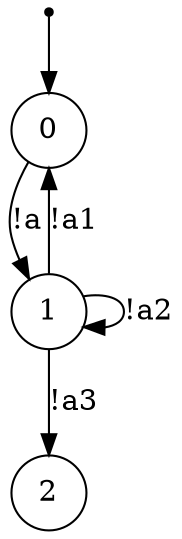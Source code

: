 digraph {
 node [shape=point] ENTRY
 node [shape=circle]
 ENTRY -> 0
0 -> 1 [label="!a"]
1 -> 2 [label="!a3"]
1 -> 1 [label="!a2"]
1 -> 0 [label="!a1"]
}